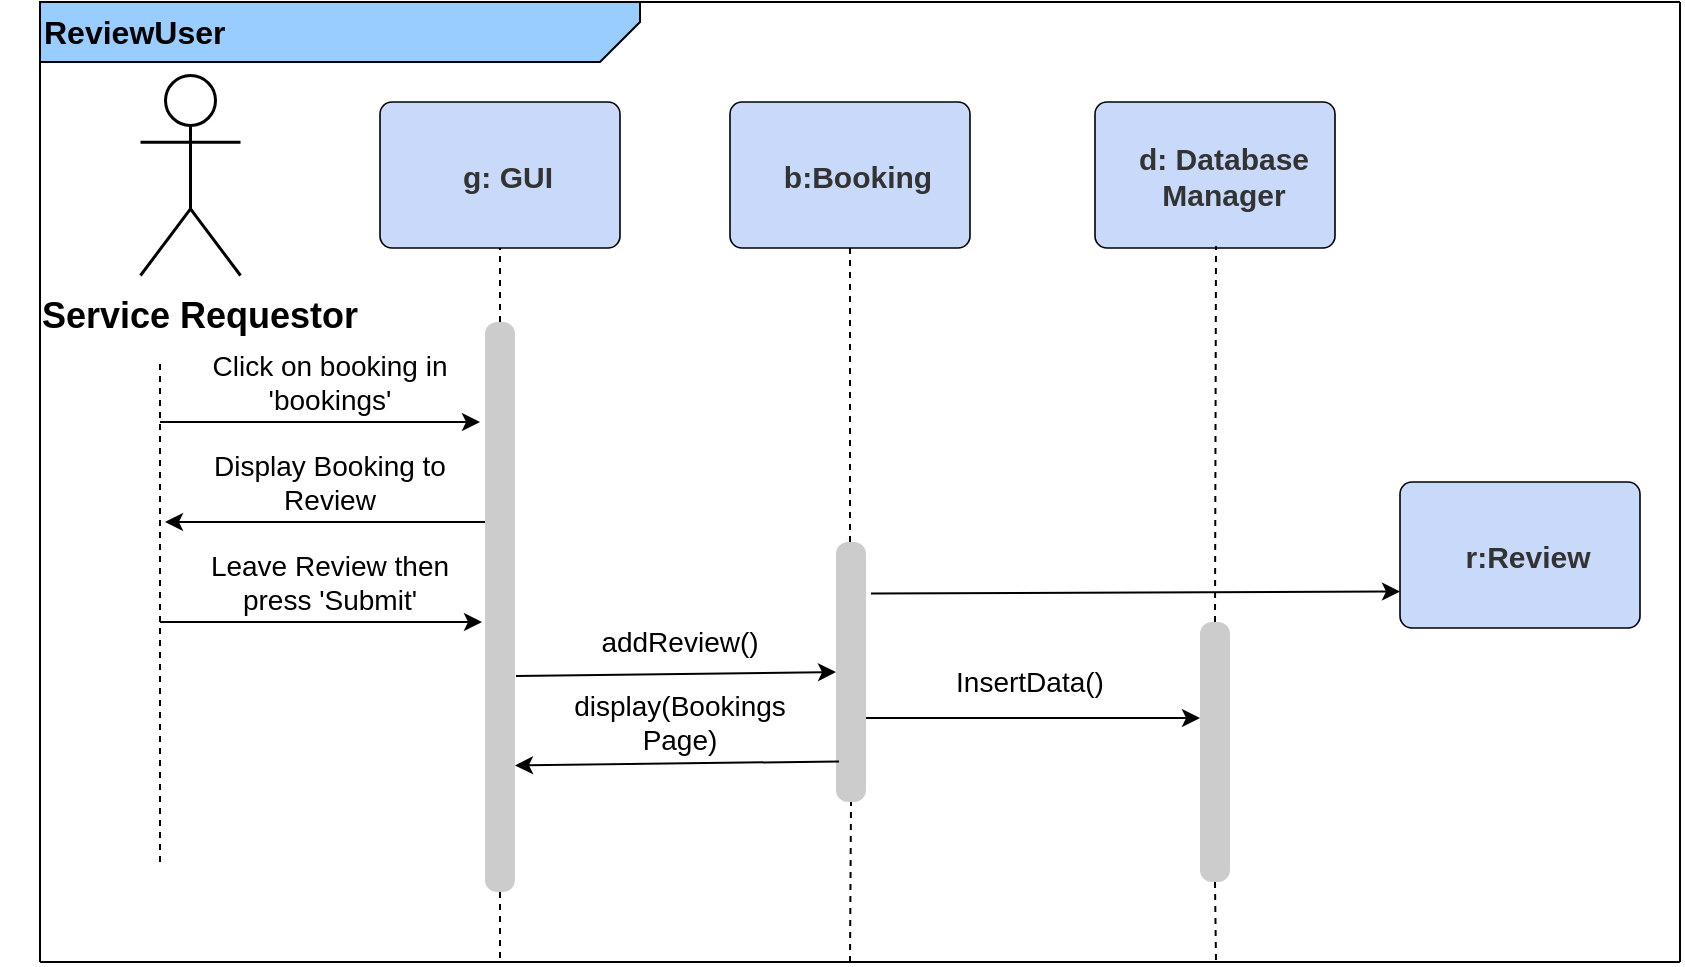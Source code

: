 <mxfile version="14.4.8" type="github">
  <diagram id="CnfOrFKYSnfc5zZ2mO2H" name="Page-1">
    <mxGraphModel dx="2146" dy="1046" grid="1" gridSize="10" guides="1" tooltips="1" connect="1" arrows="1" fold="1" page="1" pageScale="1" pageWidth="850" pageHeight="1100" math="0" shadow="0">
      <root>
        <mxCell id="0" />
        <mxCell id="1" parent="0" />
        <mxCell id="5O5dEE64mjgtuZj8x3xa-55" value="" style="endArrow=none;html=1;" edge="1" parent="1">
          <mxGeometry width="50" height="50" relative="1" as="geometry">
            <mxPoint x="20" y="560" as="sourcePoint" />
            <mxPoint x="20" y="80" as="targetPoint" />
          </mxGeometry>
        </mxCell>
        <mxCell id="5O5dEE64mjgtuZj8x3xa-56" value="" style="endArrow=none;html=1;" edge="1" parent="1">
          <mxGeometry width="50" height="50" relative="1" as="geometry">
            <mxPoint x="20" y="560" as="sourcePoint" />
            <mxPoint x="840" y="560" as="targetPoint" />
          </mxGeometry>
        </mxCell>
        <mxCell id="5O5dEE64mjgtuZj8x3xa-57" value="" style="endArrow=none;html=1;" edge="1" parent="1">
          <mxGeometry width="50" height="50" relative="1" as="geometry">
            <mxPoint x="840" y="560" as="sourcePoint" />
            <mxPoint x="840" y="80" as="targetPoint" />
          </mxGeometry>
        </mxCell>
        <mxCell id="5O5dEE64mjgtuZj8x3xa-58" value="" style="endArrow=none;html=1;" edge="1" parent="1">
          <mxGeometry width="50" height="50" relative="1" as="geometry">
            <mxPoint x="20" y="80" as="sourcePoint" />
            <mxPoint x="840" y="80" as="targetPoint" />
          </mxGeometry>
        </mxCell>
        <mxCell id="5O5dEE64mjgtuZj8x3xa-60" value="&lt;font size=&quot;3&quot;&gt;&lt;b&gt;ReviewUser&lt;/b&gt;&lt;/font&gt;" style="shape=card;whiteSpace=wrap;html=1;shadow=0;direction=north;size=20;flipH=1;fillColor=#99CCFF;align=left;" vertex="1" parent="1">
          <mxGeometry x="20" y="80" width="300" height="30" as="geometry" />
        </mxCell>
        <UserObject label="" lucidchartObjectId="MQdmsXt1-PA9" id="5O5dEE64mjgtuZj8x3xa-61">
          <mxCell style="html=1;overflow=block;blockSpacing=1;whiteSpace=wrap;shape=umlActor;labelPosition=center;verticalLabelPosition=bottom;verticalAlign=top;whiteSpace=nowrap;whiteSpace=wrap;fontSize=13;spacingLeft=8.4;spacing=0;strokeOpacity=100;fillOpacity=0;rounded=1;absoluteArcSize=1;arcSize=12;fillColor=#000000;strokeWidth=1.5;" vertex="1" parent="1">
            <mxGeometry x="70" y="116.5" width="50" height="100" as="geometry" />
          </mxCell>
        </UserObject>
        <UserObject label="d: Database Manager" lucidchartObjectId="MQdmAqv0ttIW" id="5O5dEE64mjgtuZj8x3xa-62">
          <mxCell style="html=1;overflow=block;blockSpacing=1;whiteSpace=wrap;;whiteSpace=wrap;fontSize=15;fontColor=#333333;fontStyle=1;spacingLeft=8.4;spacing=3.8;strokeOpacity=100;fillOpacity=100;rounded=1;absoluteArcSize=1;arcSize=12;fillColor=#c8d9f9;strokeWidth=0.8;" vertex="1" parent="1">
            <mxGeometry x="547.5" y="130" width="120" height="73" as="geometry" />
          </mxCell>
        </UserObject>
        <UserObject label="r:Review" lucidchartObjectId="MQdmAqv0ttIW" id="5O5dEE64mjgtuZj8x3xa-63">
          <mxCell style="html=1;overflow=block;blockSpacing=1;whiteSpace=wrap;;whiteSpace=wrap;fontSize=15;fontColor=#333333;fontStyle=1;spacingLeft=8.4;spacing=3.8;strokeOpacity=100;fillOpacity=100;rounded=1;absoluteArcSize=1;arcSize=12;fillColor=#c8d9f9;strokeWidth=0.8;" vertex="1" parent="1">
            <mxGeometry x="700" y="320" width="120" height="73" as="geometry" />
          </mxCell>
        </UserObject>
        <UserObject label="b:Booking" lucidchartObjectId="MQdmAqv0ttIW" id="5O5dEE64mjgtuZj8x3xa-64">
          <mxCell style="html=1;overflow=block;blockSpacing=1;whiteSpace=wrap;;whiteSpace=wrap;fontSize=15;fontColor=#333333;fontStyle=1;spacingLeft=8.4;spacing=3.8;strokeOpacity=100;fillOpacity=100;rounded=1;absoluteArcSize=1;arcSize=12;fillColor=#c8d9f9;strokeWidth=0.8;" vertex="1" parent="1">
            <mxGeometry x="365" y="130" width="120" height="73" as="geometry" />
          </mxCell>
        </UserObject>
        <UserObject label="g: GUI" lucidchartObjectId="MQdmAqv0ttIW" id="5O5dEE64mjgtuZj8x3xa-65">
          <mxCell style="html=1;overflow=block;blockSpacing=1;whiteSpace=wrap;;whiteSpace=wrap;fontSize=15;fontColor=#333333;fontStyle=1;spacingLeft=8.4;spacing=3.8;strokeOpacity=100;fillOpacity=100;rounded=1;absoluteArcSize=1;arcSize=12;fillColor=#c8d9f9;strokeWidth=0.8;" vertex="1" parent="1">
            <mxGeometry x="190" y="130" width="120" height="73" as="geometry" />
          </mxCell>
        </UserObject>
        <UserObject label="" lucidchartObjectId="MQdme0VbJFhK" id="5O5dEE64mjgtuZj8x3xa-66">
          <mxCell style="html=1;overflow=block;blockSpacing=1;whiteSpace=wrap;;whiteSpace=wrap;fontSize=13;spacingLeft=8.4;spacing=3.8;strokeOpacity=0;fillOpacity=100;rounded=1;absoluteArcSize=1;arcSize=12;fillColor=#cccccc;strokeWidth=0.8;" vertex="1" parent="1">
            <mxGeometry x="242.5" y="240" width="15" height="285" as="geometry" />
          </mxCell>
        </UserObject>
        <mxCell id="5O5dEE64mjgtuZj8x3xa-67" value="" style="endArrow=none;dashed=1;html=1;entryX=0.5;entryY=1;entryDx=0;entryDy=0;" edge="1" parent="1" target="5O5dEE64mjgtuZj8x3xa-65">
          <mxGeometry width="50" height="50" relative="1" as="geometry">
            <mxPoint x="250" y="240" as="sourcePoint" />
            <mxPoint x="300" y="190" as="targetPoint" />
          </mxGeometry>
        </mxCell>
        <mxCell id="5O5dEE64mjgtuZj8x3xa-68" value="" style="endArrow=none;dashed=1;html=1;exitX=0.5;exitY=1;exitDx=0;exitDy=0;" edge="1" parent="1" source="5O5dEE64mjgtuZj8x3xa-66">
          <mxGeometry width="50" height="50" relative="1" as="geometry">
            <mxPoint x="460" y="470" as="sourcePoint" />
            <mxPoint x="250" y="560" as="targetPoint" />
          </mxGeometry>
        </mxCell>
        <mxCell id="5O5dEE64mjgtuZj8x3xa-69" value="" style="endArrow=none;dashed=1;html=1;" edge="1" parent="1">
          <mxGeometry width="50" height="50" relative="1" as="geometry">
            <mxPoint x="80" y="510" as="sourcePoint" />
            <mxPoint x="80" y="260" as="targetPoint" />
          </mxGeometry>
        </mxCell>
        <mxCell id="5O5dEE64mjgtuZj8x3xa-70" value="" style="endArrow=classic;html=1;" edge="1" parent="1">
          <mxGeometry width="50" height="50" relative="1" as="geometry">
            <mxPoint x="80" y="290" as="sourcePoint" />
            <mxPoint x="240" y="290" as="targetPoint" />
          </mxGeometry>
        </mxCell>
        <mxCell id="5O5dEE64mjgtuZj8x3xa-71" value="&lt;font style=&quot;font-size: 14px&quot;&gt;Click on booking in &#39;bookings&#39;&lt;/font&gt;" style="text;html=1;strokeColor=none;fillColor=none;align=center;verticalAlign=middle;whiteSpace=wrap;rounded=0;shadow=0;" vertex="1" parent="1">
          <mxGeometry x="100" y="250" width="130" height="40" as="geometry" />
        </mxCell>
        <mxCell id="5O5dEE64mjgtuZj8x3xa-72" value="" style="endArrow=classic;html=1;" edge="1" parent="1">
          <mxGeometry width="50" height="50" relative="1" as="geometry">
            <mxPoint x="242.5" y="340" as="sourcePoint" />
            <mxPoint x="82.5" y="340" as="targetPoint" />
          </mxGeometry>
        </mxCell>
        <mxCell id="5O5dEE64mjgtuZj8x3xa-73" value="&lt;font style=&quot;font-size: 14px&quot;&gt;Display Booking to Review&lt;/font&gt;" style="text;html=1;strokeColor=none;fillColor=none;align=center;verticalAlign=middle;whiteSpace=wrap;rounded=0;shadow=0;" vertex="1" parent="1">
          <mxGeometry x="100" y="300" width="130" height="40" as="geometry" />
        </mxCell>
        <mxCell id="5O5dEE64mjgtuZj8x3xa-74" value="" style="endArrow=classic;html=1;" edge="1" parent="1">
          <mxGeometry width="50" height="50" relative="1" as="geometry">
            <mxPoint x="80" y="390" as="sourcePoint" />
            <mxPoint x="241" y="390" as="targetPoint" />
          </mxGeometry>
        </mxCell>
        <mxCell id="5O5dEE64mjgtuZj8x3xa-75" value="&lt;font style=&quot;font-size: 14px&quot;&gt;Leave Review then press &#39;Submit&#39;&lt;/font&gt;" style="text;html=1;strokeColor=none;fillColor=none;align=center;verticalAlign=middle;whiteSpace=wrap;rounded=0;shadow=0;" vertex="1" parent="1">
          <mxGeometry x="100" y="350" width="130" height="40" as="geometry" />
        </mxCell>
        <UserObject label="" lucidchartObjectId="MQdme0VbJFhK" id="5O5dEE64mjgtuZj8x3xa-76">
          <mxCell style="html=1;overflow=block;blockSpacing=1;whiteSpace=wrap;;whiteSpace=wrap;fontSize=13;spacingLeft=8.4;spacing=3.8;strokeOpacity=0;fillOpacity=100;rounded=1;absoluteArcSize=1;arcSize=12;fillColor=#cccccc;strokeWidth=0.8;" vertex="1" parent="1">
            <mxGeometry x="418" y="350" width="15" height="130" as="geometry" />
          </mxCell>
        </UserObject>
        <mxCell id="5O5dEE64mjgtuZj8x3xa-78" value="" style="endArrow=none;dashed=1;html=1;entryX=0.5;entryY=1;entryDx=0;entryDy=0;" edge="1" parent="1" target="5O5dEE64mjgtuZj8x3xa-64">
          <mxGeometry width="50" height="50" relative="1" as="geometry">
            <mxPoint x="425" y="350" as="sourcePoint" />
            <mxPoint x="475" y="300" as="targetPoint" />
          </mxGeometry>
        </mxCell>
        <mxCell id="5O5dEE64mjgtuZj8x3xa-79" value="" style="endArrow=none;dashed=1;html=1;entryX=0.5;entryY=1;entryDx=0;entryDy=0;" edge="1" parent="1" target="5O5dEE64mjgtuZj8x3xa-76">
          <mxGeometry width="50" height="50" relative="1" as="geometry">
            <mxPoint x="425" y="560" as="sourcePoint" />
            <mxPoint x="425" y="510" as="targetPoint" />
          </mxGeometry>
        </mxCell>
        <mxCell id="5O5dEE64mjgtuZj8x3xa-80" value="" style="endArrow=classic;html=1;entryX=0;entryY=0.5;entryDx=0;entryDy=0;" edge="1" parent="1" target="5O5dEE64mjgtuZj8x3xa-76">
          <mxGeometry width="50" height="50" relative="1" as="geometry">
            <mxPoint x="258" y="417" as="sourcePoint" />
            <mxPoint x="307.5" y="370" as="targetPoint" />
          </mxGeometry>
        </mxCell>
        <mxCell id="5O5dEE64mjgtuZj8x3xa-81" value="&lt;font style=&quot;font-size: 14px&quot;&gt;addReview()&lt;/font&gt;" style="text;html=1;strokeColor=none;fillColor=none;align=center;verticalAlign=middle;whiteSpace=wrap;rounded=0;shadow=0;" vertex="1" parent="1">
          <mxGeometry x="280" y="390" width="120" height="20" as="geometry" />
        </mxCell>
        <UserObject label="" lucidchartObjectId="MQdme0VbJFhK" id="5O5dEE64mjgtuZj8x3xa-82">
          <mxCell style="html=1;overflow=block;blockSpacing=1;whiteSpace=wrap;;whiteSpace=wrap;fontSize=13;spacingLeft=8.4;spacing=3.8;strokeOpacity=0;fillOpacity=100;rounded=1;absoluteArcSize=1;arcSize=12;fillColor=#cccccc;strokeWidth=0.8;" vertex="1" parent="1">
            <mxGeometry x="600" y="390" width="15" height="130" as="geometry" />
          </mxCell>
        </UserObject>
        <mxCell id="5O5dEE64mjgtuZj8x3xa-83" value="" style="endArrow=classic;html=1;" edge="1" parent="1">
          <mxGeometry width="50" height="50" relative="1" as="geometry">
            <mxPoint x="433" y="438" as="sourcePoint" />
            <mxPoint x="600" y="438" as="targetPoint" />
          </mxGeometry>
        </mxCell>
        <mxCell id="5O5dEE64mjgtuZj8x3xa-88" value="&lt;font style=&quot;font-size: 14px&quot;&gt;InsertData()&lt;/font&gt;" style="text;html=1;strokeColor=none;fillColor=none;align=center;verticalAlign=middle;whiteSpace=wrap;rounded=0;shadow=0;" vertex="1" parent="1">
          <mxGeometry x="450" y="410" width="130" height="20" as="geometry" />
        </mxCell>
        <mxCell id="5O5dEE64mjgtuZj8x3xa-90" value="" style="endArrow=classic;html=1;exitX=1.167;exitY=0.198;exitDx=0;exitDy=0;entryX=0;entryY=0.75;entryDx=0;entryDy=0;exitPerimeter=0;" edge="1" parent="1" source="5O5dEE64mjgtuZj8x3xa-76" target="5O5dEE64mjgtuZj8x3xa-63">
          <mxGeometry width="50" height="50" relative="1" as="geometry">
            <mxPoint x="460" y="460" as="sourcePoint" />
            <mxPoint x="510" y="410" as="targetPoint" />
          </mxGeometry>
        </mxCell>
        <mxCell id="5O5dEE64mjgtuZj8x3xa-91" value="" style="endArrow=classic;html=1;exitX=0.1;exitY=0.844;exitDx=0;exitDy=0;entryX=1;entryY=0.778;entryDx=0;entryDy=0;exitPerimeter=0;entryPerimeter=0;" edge="1" parent="1" source="5O5dEE64mjgtuZj8x3xa-76" target="5O5dEE64mjgtuZj8x3xa-66">
          <mxGeometry width="50" height="50" relative="1" as="geometry">
            <mxPoint x="460" y="460" as="sourcePoint" />
            <mxPoint x="510" y="410" as="targetPoint" />
          </mxGeometry>
        </mxCell>
        <mxCell id="5O5dEE64mjgtuZj8x3xa-92" value="&lt;font style=&quot;font-size: 14px&quot;&gt;display(Bookings Page)&lt;/font&gt;" style="text;html=1;strokeColor=none;fillColor=none;align=center;verticalAlign=middle;whiteSpace=wrap;rounded=0;shadow=0;" vertex="1" parent="1">
          <mxGeometry x="280" y="430" width="120" height="20" as="geometry" />
        </mxCell>
        <mxCell id="5O5dEE64mjgtuZj8x3xa-93" value="" style="endArrow=none;dashed=1;html=1;exitX=0.5;exitY=0;exitDx=0;exitDy=0;" edge="1" parent="1" source="5O5dEE64mjgtuZj8x3xa-82">
          <mxGeometry width="50" height="50" relative="1" as="geometry">
            <mxPoint x="460" y="450" as="sourcePoint" />
            <mxPoint x="608" y="202" as="targetPoint" />
          </mxGeometry>
        </mxCell>
        <mxCell id="5O5dEE64mjgtuZj8x3xa-96" value="" style="endArrow=none;dashed=1;html=1;exitX=0.5;exitY=1;exitDx=0;exitDy=0;" edge="1" parent="1" source="5O5dEE64mjgtuZj8x3xa-82">
          <mxGeometry width="50" height="50" relative="1" as="geometry">
            <mxPoint x="460" y="450" as="sourcePoint" />
            <mxPoint x="608" y="560" as="targetPoint" />
          </mxGeometry>
        </mxCell>
        <mxCell id="5O5dEE64mjgtuZj8x3xa-97" value="&lt;font style=&quot;font-size: 18px&quot;&gt;&lt;b&gt;Service Requestor&lt;/b&gt;&lt;/font&gt;" style="text;html=1;strokeColor=none;fillColor=none;align=center;verticalAlign=middle;whiteSpace=wrap;rounded=0;shadow=0;" vertex="1" parent="1">
          <mxGeometry y="216.5" width="200" height="40" as="geometry" />
        </mxCell>
      </root>
    </mxGraphModel>
  </diagram>
</mxfile>
